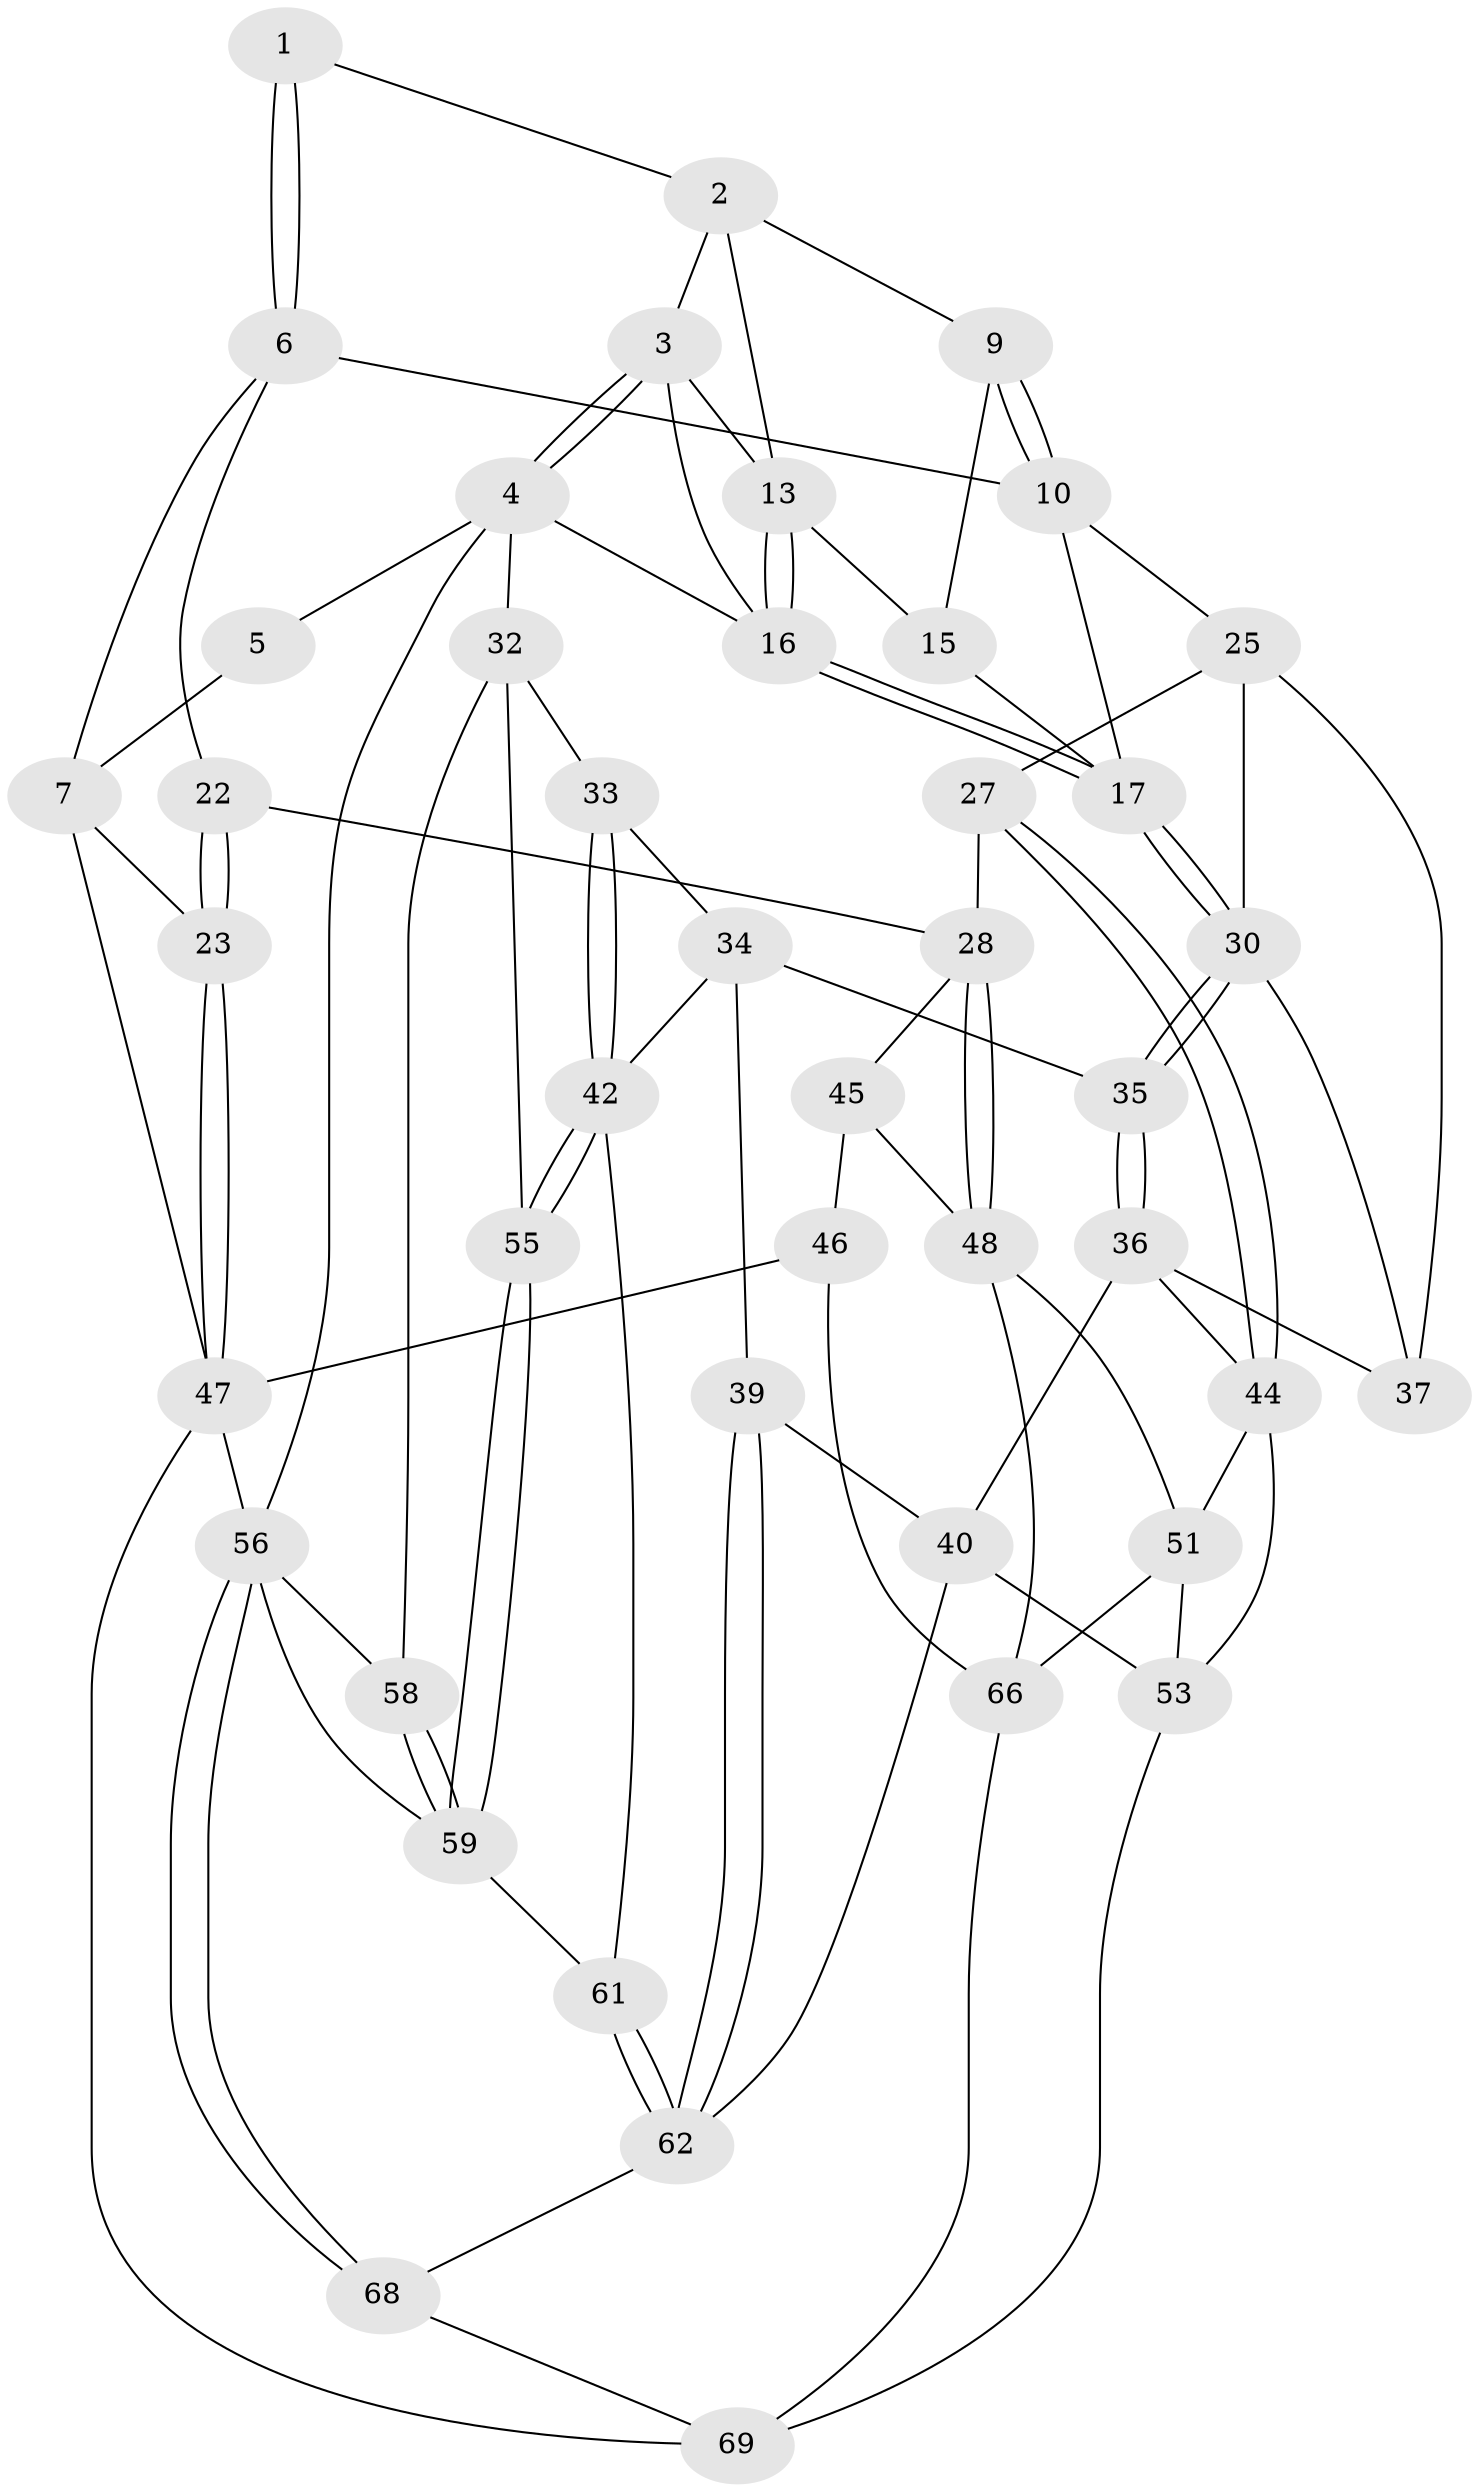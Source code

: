// Generated by graph-tools (version 1.1) at 2025/24/03/03/25 07:24:39]
// undirected, 44 vertices, 99 edges
graph export_dot {
graph [start="1"]
  node [color=gray90,style=filled];
  1 [pos="+0.44569289492754965+0"];
  2 [pos="+0.45235732265307194+0",super="+8"];
  3 [pos="+0.8157626662084967+0",super="+12"];
  4 [pos="+1+0",super="+21"];
  5 [pos="+0.09842560463747303+0"];
  6 [pos="+0.11956004095081275+0.10904165826322094",super="+11"];
  7 [pos="+0.1094783313972381+0.09853417653664356",super="+19"];
  9 [pos="+0.40522613646829203+0.10105212649261298"];
  10 [pos="+0.34674064124630294+0.19371968006086623",super="+24"];
  13 [pos="+0.6549335461525241+0.14628446004624643",super="+14"];
  15 [pos="+0.558279243193581+0.21397985904031194"];
  16 [pos="+0.670301503418246+0.34375168650358107",super="+20"];
  17 [pos="+0.6608353742749987+0.36206078812408055",super="+18"];
  22 [pos="+0.060697777401596896+0.4295904623701731"];
  23 [pos="+0+0.48590151070718723"];
  25 [pos="+0.3774790299921181+0.48191323605011566",super="+26"];
  27 [pos="+0.351564476504351+0.5166969129817568"];
  28 [pos="+0.3105506384480773+0.530216237427587",super="+29"];
  30 [pos="+0.6696056368120372+0.3872142793504847",super="+31"];
  32 [pos="+1+0.41512451697425296",super="+54"];
  33 [pos="+0.8216144684417217+0.47415606831503704"];
  34 [pos="+0.7805795645359048+0.46794925072518667",super="+38"];
  35 [pos="+0.6990446422763327+0.4334574687393604"];
  36 [pos="+0.6021886427996619+0.563095155990289",super="+41"];
  37 [pos="+0.5208910498737404+0.5365523184322506"];
  39 [pos="+0.6937504946593738+0.7203594704878665"];
  40 [pos="+0.6396989285545495+0.7084506107650114",super="+52"];
  42 [pos="+0.8309177036356337+0.707360000225522",super="+43"];
  44 [pos="+0.4795703161793449+0.6399843587777303",super="+50"];
  45 [pos="+0.19274544965426946+0.7625842911958634"];
  46 [pos="+0.040998730882819336+0.721880629093916"];
  47 [pos="+0+0.588223301460371",super="+63"];
  48 [pos="+0.3510569607023179+0.7044702121100473",super="+49"];
  51 [pos="+0.44267061672208957+0.7596429717633412",super="+65"];
  53 [pos="+0.50104591190695+0.7728907908686093",super="+67"];
  55 [pos="+0.8563619683332339+0.7234667707653961"];
  56 [pos="+1+1",super="+57"];
  58 [pos="+1+0.8631792345958585"];
  59 [pos="+0.8651513843698415+0.7414321857220323",super="+60"];
  61 [pos="+0.8159384614086681+0.912463176958817"];
  62 [pos="+0.7455593198011384+0.9627122125380716",super="+64"];
  66 [pos="+0.26391929702864997+0.872392493843659",super="+70"];
  68 [pos="+0.651137579898993+1"];
  69 [pos="+0.5589980606287659+1",super="+71"];
  1 -- 2;
  1 -- 6;
  1 -- 6;
  2 -- 3;
  2 -- 9;
  2 -- 13;
  3 -- 4;
  3 -- 4;
  3 -- 16;
  3 -- 13;
  4 -- 5;
  4 -- 56;
  4 -- 16;
  4 -- 32;
  5 -- 7 [weight=2];
  6 -- 7;
  6 -- 10;
  6 -- 22;
  7 -- 47;
  7 -- 23;
  9 -- 10;
  9 -- 10;
  9 -- 15;
  10 -- 25;
  10 -- 17;
  13 -- 16;
  13 -- 16;
  13 -- 15;
  15 -- 17;
  16 -- 17;
  16 -- 17;
  17 -- 30;
  17 -- 30;
  22 -- 23;
  22 -- 23;
  22 -- 28;
  23 -- 47;
  23 -- 47;
  25 -- 27;
  25 -- 37;
  25 -- 30;
  27 -- 28;
  27 -- 44;
  27 -- 44;
  28 -- 48;
  28 -- 48;
  28 -- 45;
  30 -- 35;
  30 -- 35;
  30 -- 37;
  32 -- 33;
  32 -- 58;
  32 -- 55;
  33 -- 34;
  33 -- 42;
  33 -- 42;
  34 -- 35;
  34 -- 39;
  34 -- 42;
  35 -- 36;
  35 -- 36;
  36 -- 37;
  36 -- 40;
  36 -- 44;
  39 -- 40;
  39 -- 62;
  39 -- 62;
  40 -- 53;
  40 -- 62;
  42 -- 55;
  42 -- 55;
  42 -- 61;
  44 -- 51;
  44 -- 53;
  45 -- 46;
  45 -- 48;
  46 -- 47;
  46 -- 66;
  47 -- 56;
  47 -- 69;
  48 -- 51;
  48 -- 66;
  51 -- 66;
  51 -- 53;
  53 -- 69;
  55 -- 59;
  55 -- 59;
  56 -- 68;
  56 -- 68;
  56 -- 58;
  56 -- 59;
  58 -- 59;
  58 -- 59;
  59 -- 61;
  61 -- 62;
  61 -- 62;
  62 -- 68;
  66 -- 69;
  68 -- 69;
}
